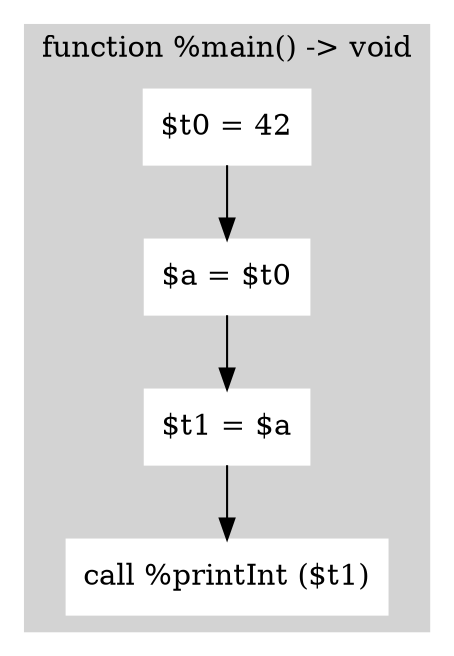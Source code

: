 digraph Program {
  node [shape=rectangle]; 

  subgraph cluster_main {
    style=filled;color=lightgrey;node [style=filled, color=white];
    label="function %main() -> void";
    main_n0 [label="$t0 = 42"];
    main_n0 -> main_n1;
    main_n1 [label="$a = $t0"];
    main_n1 -> main_n2;
    main_n2 [label="$t1 = $a"];
    main_n2 -> main_n3;
    main_n3 [label="call %printInt ($t1)"];
  }

}
